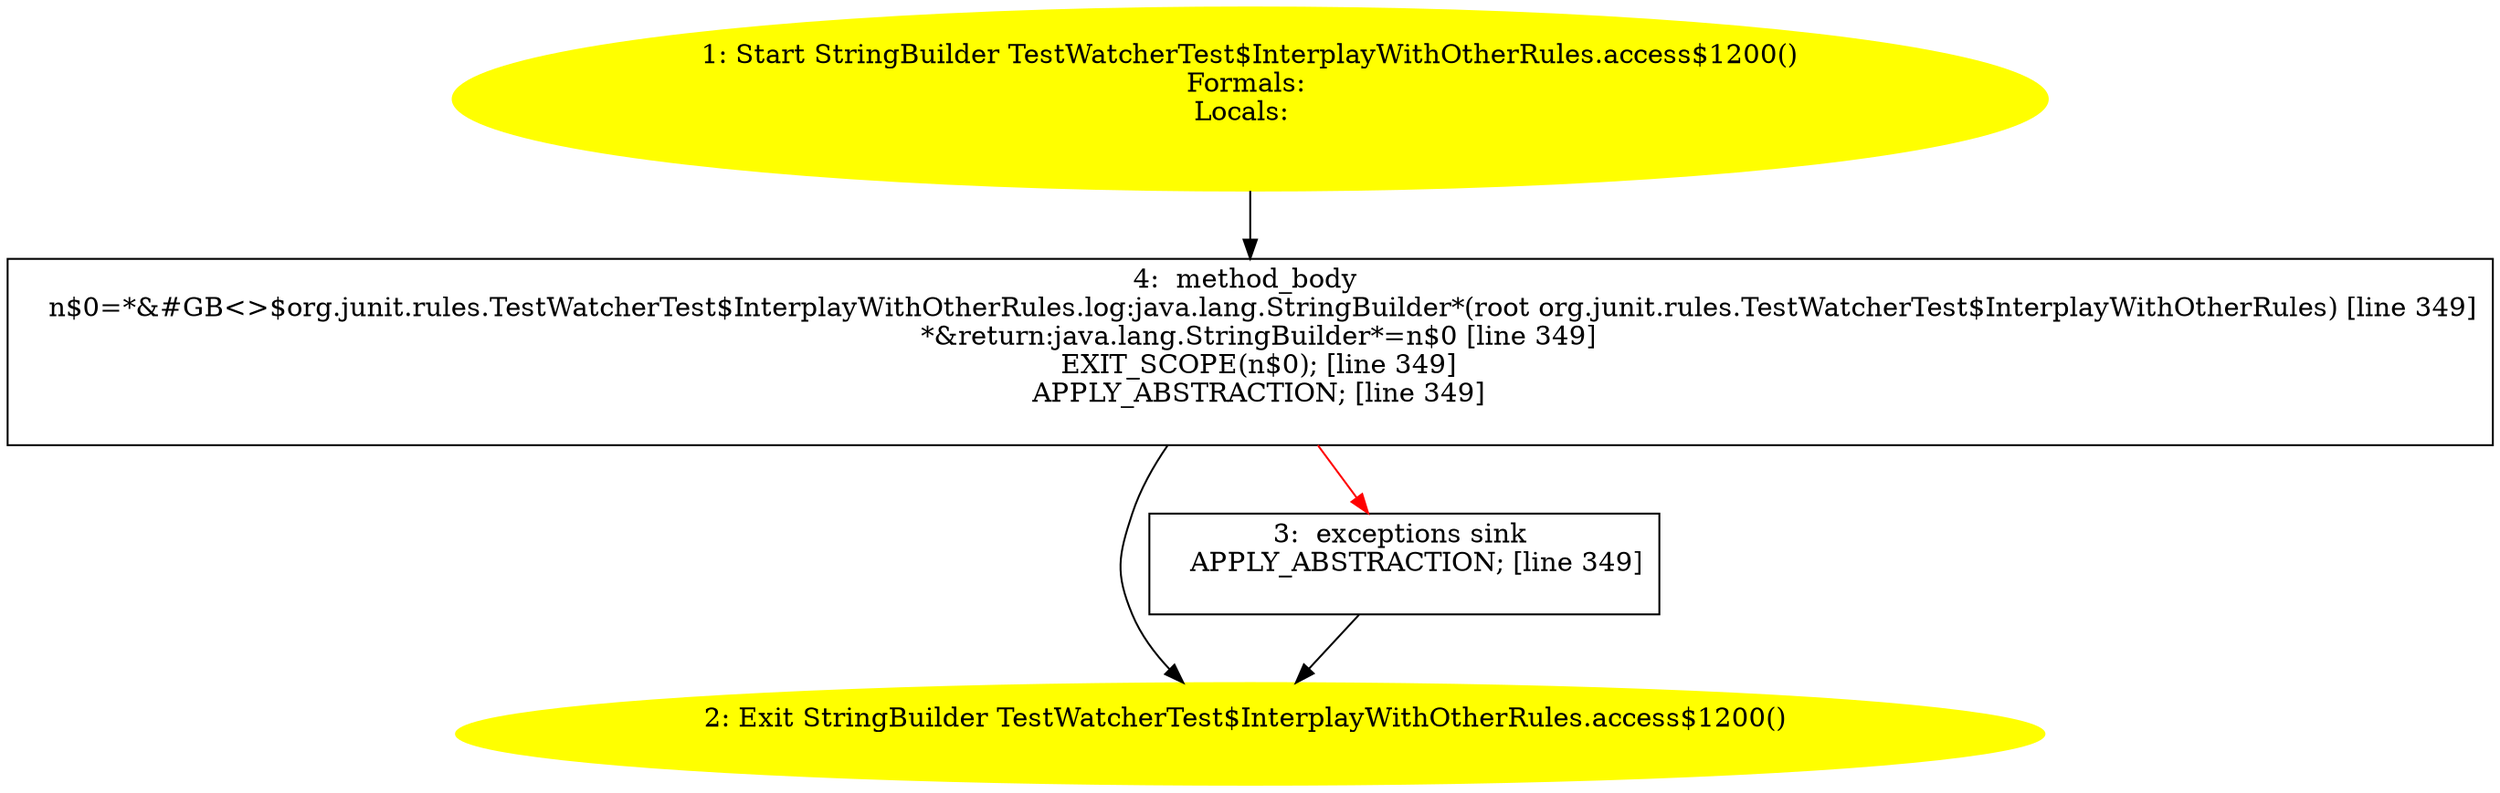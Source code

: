 /* @generated */
digraph cfg {
"org.junit.rules.TestWatcherTest$InterplayWithOtherRules.access$1200():java.lang.StringBuilder.13e22db222968e2eca000ff3486afa83_1" [label="1: Start StringBuilder TestWatcherTest$InterplayWithOtherRules.access$1200()\nFormals: \nLocals:  \n  " color=yellow style=filled]
	

	 "org.junit.rules.TestWatcherTest$InterplayWithOtherRules.access$1200():java.lang.StringBuilder.13e22db222968e2eca000ff3486afa83_1" -> "org.junit.rules.TestWatcherTest$InterplayWithOtherRules.access$1200():java.lang.StringBuilder.13e22db222968e2eca000ff3486afa83_4" ;
"org.junit.rules.TestWatcherTest$InterplayWithOtherRules.access$1200():java.lang.StringBuilder.13e22db222968e2eca000ff3486afa83_2" [label="2: Exit StringBuilder TestWatcherTest$InterplayWithOtherRules.access$1200() \n  " color=yellow style=filled]
	

"org.junit.rules.TestWatcherTest$InterplayWithOtherRules.access$1200():java.lang.StringBuilder.13e22db222968e2eca000ff3486afa83_3" [label="3:  exceptions sink \n   APPLY_ABSTRACTION; [line 349]\n " shape="box"]
	

	 "org.junit.rules.TestWatcherTest$InterplayWithOtherRules.access$1200():java.lang.StringBuilder.13e22db222968e2eca000ff3486afa83_3" -> "org.junit.rules.TestWatcherTest$InterplayWithOtherRules.access$1200():java.lang.StringBuilder.13e22db222968e2eca000ff3486afa83_2" ;
"org.junit.rules.TestWatcherTest$InterplayWithOtherRules.access$1200():java.lang.StringBuilder.13e22db222968e2eca000ff3486afa83_4" [label="4:  method_body \n   n$0=*&#GB<>$org.junit.rules.TestWatcherTest$InterplayWithOtherRules.log:java.lang.StringBuilder*(root org.junit.rules.TestWatcherTest$InterplayWithOtherRules) [line 349]\n  *&return:java.lang.StringBuilder*=n$0 [line 349]\n  EXIT_SCOPE(n$0); [line 349]\n  APPLY_ABSTRACTION; [line 349]\n " shape="box"]
	

	 "org.junit.rules.TestWatcherTest$InterplayWithOtherRules.access$1200():java.lang.StringBuilder.13e22db222968e2eca000ff3486afa83_4" -> "org.junit.rules.TestWatcherTest$InterplayWithOtherRules.access$1200():java.lang.StringBuilder.13e22db222968e2eca000ff3486afa83_2" ;
	 "org.junit.rules.TestWatcherTest$InterplayWithOtherRules.access$1200():java.lang.StringBuilder.13e22db222968e2eca000ff3486afa83_4" -> "org.junit.rules.TestWatcherTest$InterplayWithOtherRules.access$1200():java.lang.StringBuilder.13e22db222968e2eca000ff3486afa83_3" [color="red" ];
}
